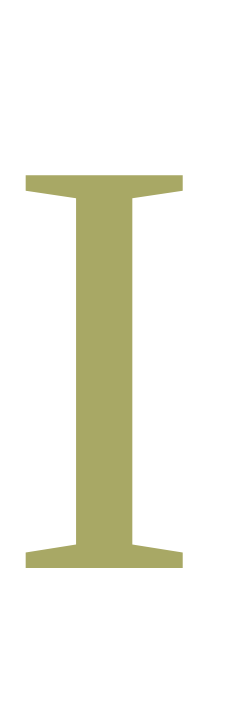 <mxfile version="10.6.8" type="github"><diagram id="By1K5itjjHyx1fGp9N95" name="I logo"><mxGraphModel dx="2088" dy="1312" grid="1" gridSize="10" guides="1" tooltips="1" connect="1" arrows="1" fold="1" page="1" pageScale="1" pageWidth="850" pageHeight="1100" math="0" shadow="0"><root><mxCell id="0"/><mxCell id="1" parent="0"/><mxCell id="gHbcO2m2CjEqLgDUAbQJ-1" value="&lt;font style=&quot;font-size: 300px&quot; face=&quot;Garamond&quot; color=&quot;#A8A865&quot;&gt;I&lt;/font&gt;" style="text;html=1;resizable=0;points=[];autosize=1;align=left;verticalAlign=top;spacingTop=-4;" vertex="1" parent="1"><mxGeometry x="130" y="50" width="120" height="90" as="geometry"/></mxCell></root></mxGraphModel></diagram><diagram id="XJa77DtFXEaWCbgx5OTb" name="Overview"><mxGraphModel dx="1044" dy="656" grid="1" gridSize="10" guides="1" tooltips="1" connect="1" arrows="1" fold="1" page="1" pageScale="1" pageWidth="850" pageHeight="1100" math="0" shadow="0"><root><mxCell id="cekZU-ZD330FUM_QzY8B-0"/><mxCell id="cekZU-ZD330FUM_QzY8B-1" parent="cekZU-ZD330FUM_QzY8B-0"/></root></mxGraphModel></diagram></mxfile>